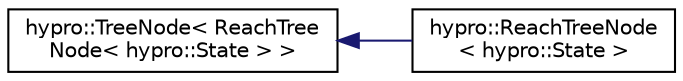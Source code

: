 digraph "Graphical Class Hierarchy"
{
  edge [fontname="Helvetica",fontsize="10",labelfontname="Helvetica",labelfontsize="10"];
  node [fontname="Helvetica",fontsize="10",shape=record];
  rankdir="LR";
  Node1 [label="hypro::TreeNode\< ReachTree\lNode\< hypro::State \> \>",height=0.2,width=0.4,color="black", fillcolor="white", style="filled",URL="$classhypro_1_1TreeNode.html"];
  Node1 -> Node2 [dir="back",color="midnightblue",fontsize="10",style="solid",fontname="Helvetica"];
  Node2 [label="hypro::ReachTreeNode\l\< hypro::State \>",height=0.2,width=0.4,color="black", fillcolor="white", style="filled",URL="$classhypro_1_1ReachTreeNode.html"];
}
